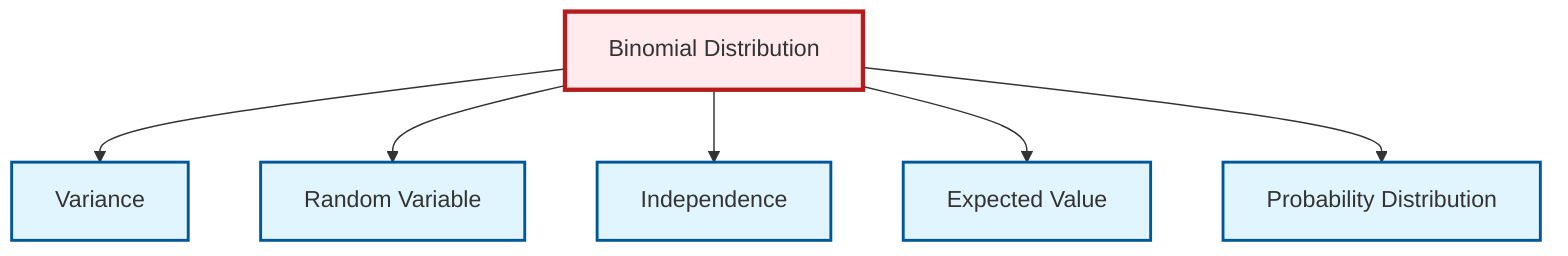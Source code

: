 graph TD
    classDef definition fill:#e1f5fe,stroke:#01579b,stroke-width:2px
    classDef theorem fill:#f3e5f5,stroke:#4a148c,stroke-width:2px
    classDef axiom fill:#fff3e0,stroke:#e65100,stroke-width:2px
    classDef example fill:#e8f5e9,stroke:#1b5e20,stroke-width:2px
    classDef current fill:#ffebee,stroke:#b71c1c,stroke-width:3px
    def-independence["Independence"]:::definition
    def-binomial-distribution["Binomial Distribution"]:::definition
    def-expectation["Expected Value"]:::definition
    def-random-variable["Random Variable"]:::definition
    def-variance["Variance"]:::definition
    def-probability-distribution["Probability Distribution"]:::definition
    def-binomial-distribution --> def-variance
    def-binomial-distribution --> def-random-variable
    def-binomial-distribution --> def-independence
    def-binomial-distribution --> def-expectation
    def-binomial-distribution --> def-probability-distribution
    class def-binomial-distribution current